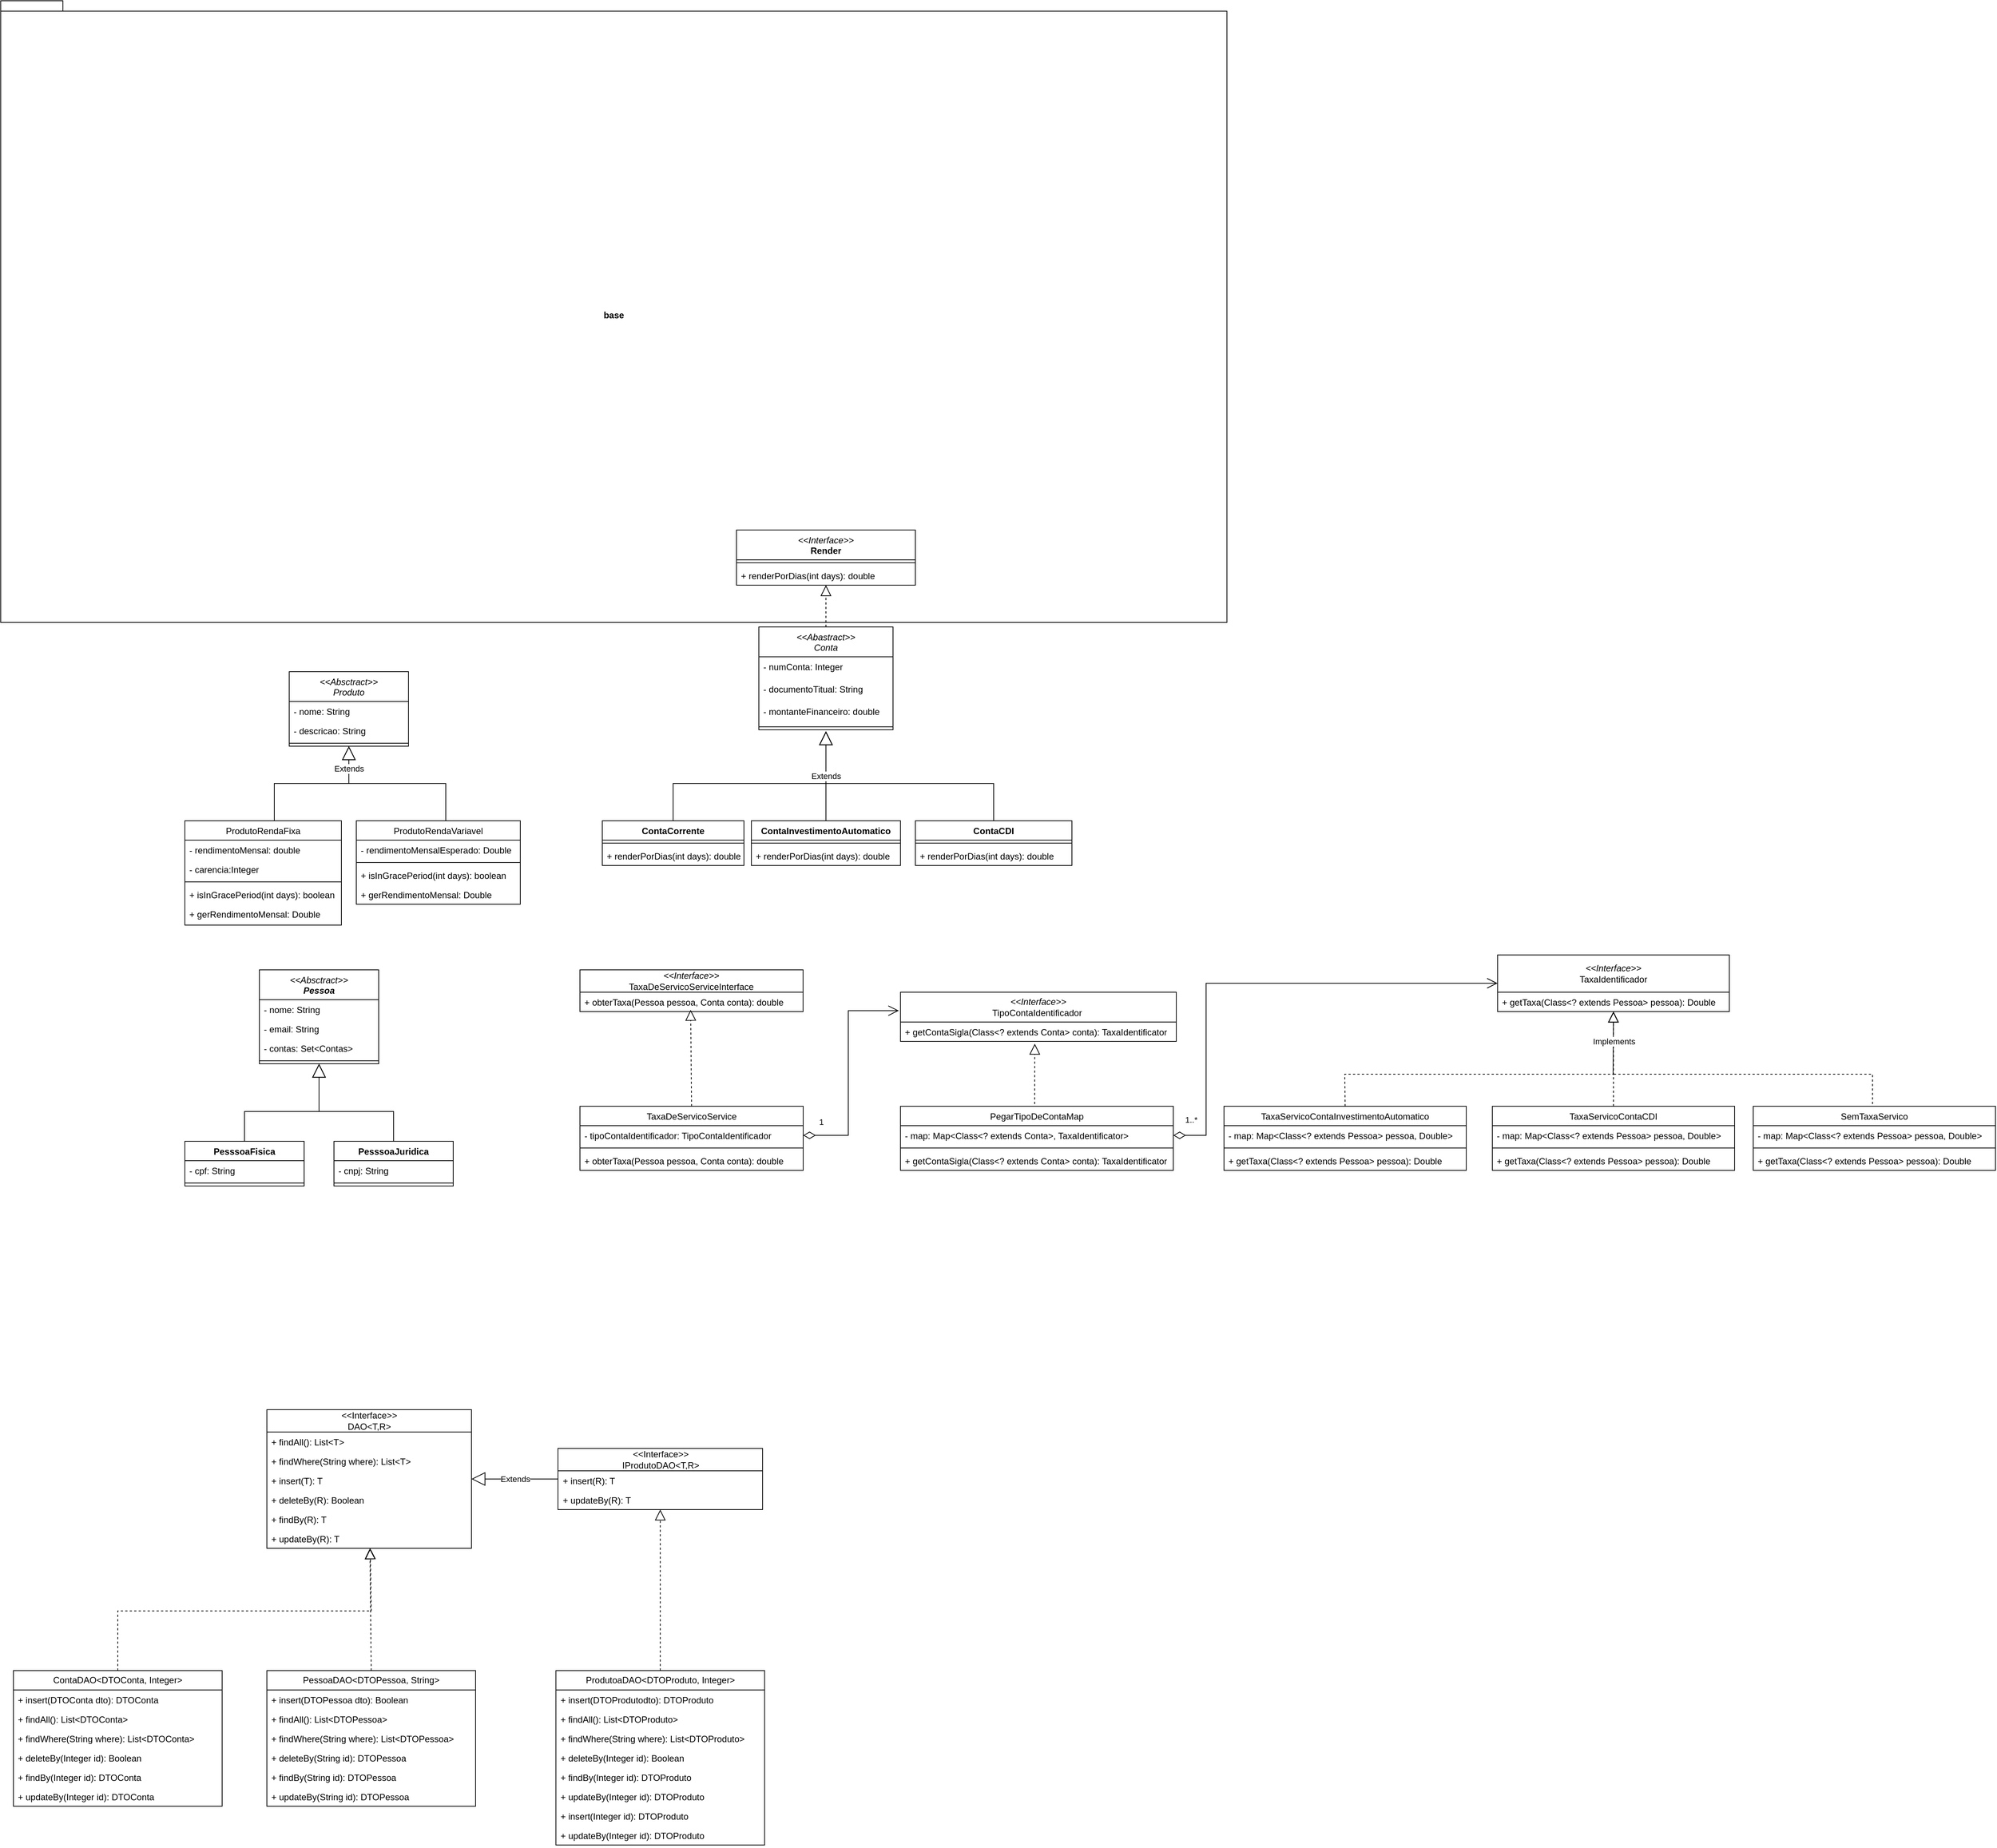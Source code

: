 <mxfile version="24.4.4" type="device">
  <diagram id="C5RBs43oDa-KdzZeNtuy" name="Page-1">
    <mxGraphModel dx="1247" dy="1840" grid="1" gridSize="10" guides="1" tooltips="1" connect="1" arrows="1" fold="1" page="1" pageScale="1" pageWidth="827" pageHeight="1169" math="0" shadow="0">
      <root>
        <mxCell id="WIyWlLk6GJQsqaUBKTNV-0" />
        <mxCell id="WIyWlLk6GJQsqaUBKTNV-1" parent="WIyWlLk6GJQsqaUBKTNV-0" />
        <mxCell id="Ckueu7OfQ4plNjpXgYWF-13" value="base" style="shape=folder;fontStyle=1;spacingTop=10;tabWidth=40;tabHeight=14;tabPosition=left;html=1;whiteSpace=wrap;fillColor=none;" parent="WIyWlLk6GJQsqaUBKTNV-1" vertex="1">
          <mxGeometry x="282.93" y="-340" width="1645" height="834" as="geometry" />
        </mxCell>
        <mxCell id="zkfFHV4jXpPFQw0GAbJ--0" value="&lt;&lt;Absctract&gt;&gt;&#xa;Produto" style="swimlane;fontStyle=2;align=center;verticalAlign=top;childLayout=stackLayout;horizontal=1;startSize=40;horizontalStack=0;resizeParent=1;resizeLast=0;collapsible=1;marginBottom=0;rounded=0;shadow=0;strokeWidth=1;" parent="WIyWlLk6GJQsqaUBKTNV-1" vertex="1">
          <mxGeometry x="670" y="560" width="160" height="100" as="geometry">
            <mxRectangle x="230" y="140" width="160" height="26" as="alternateBounds" />
          </mxGeometry>
        </mxCell>
        <mxCell id="zkfFHV4jXpPFQw0GAbJ--1" value="- nome: String" style="text;align=left;verticalAlign=top;spacingLeft=4;spacingRight=4;overflow=hidden;rotatable=0;points=[[0,0.5],[1,0.5]];portConstraint=eastwest;" parent="zkfFHV4jXpPFQw0GAbJ--0" vertex="1">
          <mxGeometry y="40" width="160" height="26" as="geometry" />
        </mxCell>
        <mxCell id="zkfFHV4jXpPFQw0GAbJ--2" value="- descricao: String" style="text;align=left;verticalAlign=top;spacingLeft=4;spacingRight=4;overflow=hidden;rotatable=0;points=[[0,0.5],[1,0.5]];portConstraint=eastwest;rounded=0;shadow=0;html=0;" parent="zkfFHV4jXpPFQw0GAbJ--0" vertex="1">
          <mxGeometry y="66" width="160" height="26" as="geometry" />
        </mxCell>
        <mxCell id="zkfFHV4jXpPFQw0GAbJ--4" value="" style="line;html=1;strokeWidth=1;align=left;verticalAlign=middle;spacingTop=-1;spacingLeft=3;spacingRight=3;rotatable=0;labelPosition=right;points=[];portConstraint=eastwest;" parent="zkfFHV4jXpPFQw0GAbJ--0" vertex="1">
          <mxGeometry y="92" width="160" height="8" as="geometry" />
        </mxCell>
        <mxCell id="zkfFHV4jXpPFQw0GAbJ--6" value="ProdutoRendaVariavel" style="swimlane;fontStyle=0;align=center;verticalAlign=top;childLayout=stackLayout;horizontal=1;startSize=26;horizontalStack=0;resizeParent=1;resizeLast=0;collapsible=1;marginBottom=0;rounded=0;shadow=0;strokeWidth=1;" parent="WIyWlLk6GJQsqaUBKTNV-1" vertex="1">
          <mxGeometry x="760" y="760" width="220" height="112" as="geometry">
            <mxRectangle x="130" y="380" width="160" height="26" as="alternateBounds" />
          </mxGeometry>
        </mxCell>
        <mxCell id="zkfFHV4jXpPFQw0GAbJ--7" value="- rendimentoMensalEsperado: Double" style="text;align=left;verticalAlign=top;spacingLeft=4;spacingRight=4;overflow=hidden;rotatable=0;points=[[0,0.5],[1,0.5]];portConstraint=eastwest;" parent="zkfFHV4jXpPFQw0GAbJ--6" vertex="1">
          <mxGeometry y="26" width="220" height="26" as="geometry" />
        </mxCell>
        <mxCell id="zkfFHV4jXpPFQw0GAbJ--9" value="" style="line;html=1;strokeWidth=1;align=left;verticalAlign=middle;spacingTop=-1;spacingLeft=3;spacingRight=3;rotatable=0;labelPosition=right;points=[];portConstraint=eastwest;" parent="zkfFHV4jXpPFQw0GAbJ--6" vertex="1">
          <mxGeometry y="52" width="220" height="8" as="geometry" />
        </mxCell>
        <mxCell id="Eu-XdflTP6PNnH-OlmT1-5" value="+ isInGracePeriod(int days): boolean" style="text;strokeColor=none;fillColor=none;align=left;verticalAlign=top;spacingLeft=4;spacingRight=4;overflow=hidden;rotatable=0;points=[[0,0.5],[1,0.5]];portConstraint=eastwest;whiteSpace=wrap;html=1;" parent="zkfFHV4jXpPFQw0GAbJ--6" vertex="1">
          <mxGeometry y="60" width="220" height="26" as="geometry" />
        </mxCell>
        <mxCell id="Eu-XdflTP6PNnH-OlmT1-3" value="+ gerRendimentoMensal: Double" style="text;strokeColor=none;fillColor=none;align=left;verticalAlign=top;spacingLeft=4;spacingRight=4;overflow=hidden;rotatable=0;points=[[0,0.5],[1,0.5]];portConstraint=eastwest;whiteSpace=wrap;html=1;" parent="zkfFHV4jXpPFQw0GAbJ--6" vertex="1">
          <mxGeometry y="86" width="220" height="26" as="geometry" />
        </mxCell>
        <mxCell id="zkfFHV4jXpPFQw0GAbJ--12" value="" style="endArrow=block;endSize=16;endFill=0;shadow=0;strokeWidth=1;rounded=0;curved=0;edgeStyle=elbowEdgeStyle;elbow=vertical;" parent="WIyWlLk6GJQsqaUBKTNV-1" source="zkfFHV4jXpPFQw0GAbJ--6" target="zkfFHV4jXpPFQw0GAbJ--0" edge="1">
          <mxGeometry width="160" relative="1" as="geometry">
            <mxPoint x="640" y="603" as="sourcePoint" />
            <mxPoint x="640" y="603" as="targetPoint" />
            <Array as="points">
              <mxPoint x="880" y="710" />
            </Array>
          </mxGeometry>
        </mxCell>
        <mxCell id="zkfFHV4jXpPFQw0GAbJ--13" value="ProdutoRendaFixa" style="swimlane;fontStyle=0;align=center;verticalAlign=top;childLayout=stackLayout;horizontal=1;startSize=26;horizontalStack=0;resizeParent=1;resizeLast=0;collapsible=1;marginBottom=0;rounded=0;shadow=0;strokeWidth=1;" parent="WIyWlLk6GJQsqaUBKTNV-1" vertex="1">
          <mxGeometry x="530" y="760" width="210" height="140" as="geometry">
            <mxRectangle x="340" y="380" width="170" height="26" as="alternateBounds" />
          </mxGeometry>
        </mxCell>
        <mxCell id="ot_oHZDJsB0jC9_0n1D6-1" value="- rendimentoMensal: double" style="text;align=left;verticalAlign=top;spacingLeft=4;spacingRight=4;overflow=hidden;rotatable=0;points=[[0,0.5],[1,0.5]];portConstraint=eastwest;" parent="zkfFHV4jXpPFQw0GAbJ--13" vertex="1">
          <mxGeometry y="26" width="210" height="26" as="geometry" />
        </mxCell>
        <mxCell id="zkfFHV4jXpPFQw0GAbJ--14" value="- carencia:Integer" style="text;align=left;verticalAlign=top;spacingLeft=4;spacingRight=4;overflow=hidden;rotatable=0;points=[[0,0.5],[1,0.5]];portConstraint=eastwest;" parent="zkfFHV4jXpPFQw0GAbJ--13" vertex="1">
          <mxGeometry y="52" width="210" height="26" as="geometry" />
        </mxCell>
        <mxCell id="zkfFHV4jXpPFQw0GAbJ--15" value="" style="line;html=1;strokeWidth=1;align=left;verticalAlign=middle;spacingTop=-1;spacingLeft=3;spacingRight=3;rotatable=0;labelPosition=right;points=[];portConstraint=eastwest;" parent="zkfFHV4jXpPFQw0GAbJ--13" vertex="1">
          <mxGeometry y="78" width="210" height="8" as="geometry" />
        </mxCell>
        <mxCell id="g9-OsNvU2PvMt_GyAPBT-6" value="+ isInGracePeriod(int days): boolean" style="text;strokeColor=none;fillColor=none;align=left;verticalAlign=top;spacingLeft=4;spacingRight=4;overflow=hidden;rotatable=0;points=[[0,0.5],[1,0.5]];portConstraint=eastwest;whiteSpace=wrap;html=1;" parent="zkfFHV4jXpPFQw0GAbJ--13" vertex="1">
          <mxGeometry y="86" width="210" height="26" as="geometry" />
        </mxCell>
        <mxCell id="Eu-XdflTP6PNnH-OlmT1-4" value="+ gerRendimentoMensal: Double" style="text;strokeColor=none;fillColor=none;align=left;verticalAlign=top;spacingLeft=4;spacingRight=4;overflow=hidden;rotatable=0;points=[[0,0.5],[1,0.5]];portConstraint=eastwest;whiteSpace=wrap;html=1;" parent="zkfFHV4jXpPFQw0GAbJ--13" vertex="1">
          <mxGeometry y="112" width="210" height="26" as="geometry" />
        </mxCell>
        <mxCell id="zkfFHV4jXpPFQw0GAbJ--16" value="" style="endArrow=block;endSize=16;endFill=0;shadow=0;strokeWidth=1;rounded=0;curved=0;edgeStyle=elbowEdgeStyle;elbow=vertical;" parent="WIyWlLk6GJQsqaUBKTNV-1" source="zkfFHV4jXpPFQw0GAbJ--13" target="zkfFHV4jXpPFQw0GAbJ--0" edge="1">
          <mxGeometry width="160" relative="1" as="geometry">
            <mxPoint x="650" y="773" as="sourcePoint" />
            <mxPoint x="750" y="671" as="targetPoint" />
            <Array as="points">
              <mxPoint x="650" y="710" />
            </Array>
          </mxGeometry>
        </mxCell>
        <mxCell id="bBK4llPD-ZdYTFEm8Yef-23" value="Extends" style="edgeLabel;html=1;align=center;verticalAlign=middle;resizable=0;points=[];" parent="zkfFHV4jXpPFQw0GAbJ--16" vertex="1" connectable="0">
          <mxGeometry x="0.616" y="-1" relative="1" as="geometry">
            <mxPoint x="-1" y="-9" as="offset" />
          </mxGeometry>
        </mxCell>
        <mxCell id="bBK4llPD-ZdYTFEm8Yef-1" value="&lt;span style=&quot;font-weight: normal;&quot;&gt;&lt;i&gt;&amp;lt;&amp;lt;Abastract&amp;gt;&amp;gt;&lt;/i&gt;&lt;/span&gt;&lt;div&gt;&lt;span style=&quot;font-weight: normal;&quot;&gt;&lt;i&gt;Conta&lt;/i&gt;&lt;/span&gt;&lt;/div&gt;" style="swimlane;fontStyle=1;align=center;verticalAlign=top;childLayout=stackLayout;horizontal=1;startSize=40;horizontalStack=0;resizeParent=1;resizeParentMax=0;resizeLast=0;collapsible=1;marginBottom=0;whiteSpace=wrap;html=1;" parent="WIyWlLk6GJQsqaUBKTNV-1" vertex="1">
          <mxGeometry x="1300" y="500" width="180" height="138" as="geometry">
            <mxRectangle x="780" y="160" width="120" height="40" as="alternateBounds" />
          </mxGeometry>
        </mxCell>
        <mxCell id="bBK4llPD-ZdYTFEm8Yef-2" value="- numConta: Integer" style="text;strokeColor=none;fillColor=none;align=left;verticalAlign=top;spacingLeft=4;spacingRight=4;overflow=hidden;rotatable=0;points=[[0,0.5],[1,0.5]];portConstraint=eastwest;whiteSpace=wrap;html=1;" parent="bBK4llPD-ZdYTFEm8Yef-1" vertex="1">
          <mxGeometry y="40" width="180" height="30" as="geometry" />
        </mxCell>
        <mxCell id="Eu-XdflTP6PNnH-OlmT1-1" value="- documentoTitual: String" style="text;strokeColor=none;fillColor=none;align=left;verticalAlign=top;spacingLeft=4;spacingRight=4;overflow=hidden;rotatable=0;points=[[0,0.5],[1,0.5]];portConstraint=eastwest;whiteSpace=wrap;html=1;" parent="bBK4llPD-ZdYTFEm8Yef-1" vertex="1">
          <mxGeometry y="70" width="180" height="30" as="geometry" />
        </mxCell>
        <mxCell id="Eu-XdflTP6PNnH-OlmT1-0" value="- montanteFinanceiro: double" style="text;strokeColor=none;fillColor=none;align=left;verticalAlign=top;spacingLeft=4;spacingRight=4;overflow=hidden;rotatable=0;points=[[0,0.5],[1,0.5]];portConstraint=eastwest;whiteSpace=wrap;html=1;" parent="bBK4llPD-ZdYTFEm8Yef-1" vertex="1">
          <mxGeometry y="100" width="180" height="30" as="geometry" />
        </mxCell>
        <mxCell id="bBK4llPD-ZdYTFEm8Yef-3" value="" style="line;strokeWidth=1;fillColor=none;align=left;verticalAlign=middle;spacingTop=-1;spacingLeft=3;spacingRight=3;rotatable=0;labelPosition=right;points=[];portConstraint=eastwest;strokeColor=inherit;" parent="bBK4llPD-ZdYTFEm8Yef-1" vertex="1">
          <mxGeometry y="130" width="180" height="8" as="geometry" />
        </mxCell>
        <mxCell id="bBK4llPD-ZdYTFEm8Yef-5" value="ContaCorrente" style="swimlane;fontStyle=1;align=center;verticalAlign=top;childLayout=stackLayout;horizontal=1;startSize=26;horizontalStack=0;resizeParent=1;resizeParentMax=0;resizeLast=0;collapsible=1;marginBottom=0;whiteSpace=wrap;html=1;" parent="WIyWlLk6GJQsqaUBKTNV-1" vertex="1">
          <mxGeometry x="1090" y="760" width="190" height="60" as="geometry" />
        </mxCell>
        <mxCell id="bBK4llPD-ZdYTFEm8Yef-7" value="" style="line;strokeWidth=1;fillColor=none;align=left;verticalAlign=middle;spacingTop=-1;spacingLeft=3;spacingRight=3;rotatable=0;labelPosition=right;points=[];portConstraint=eastwest;strokeColor=inherit;" parent="bBK4llPD-ZdYTFEm8Yef-5" vertex="1">
          <mxGeometry y="26" width="190" height="8" as="geometry" />
        </mxCell>
        <mxCell id="g9-OsNvU2PvMt_GyAPBT-7" value="+ renderPorDias(int days): double" style="text;strokeColor=none;fillColor=none;align=left;verticalAlign=top;spacingLeft=4;spacingRight=4;overflow=hidden;rotatable=0;points=[[0,0.5],[1,0.5]];portConstraint=eastwest;whiteSpace=wrap;html=1;" parent="bBK4llPD-ZdYTFEm8Yef-5" vertex="1">
          <mxGeometry y="34" width="190" height="26" as="geometry" />
        </mxCell>
        <mxCell id="bBK4llPD-ZdYTFEm8Yef-9" value="ContaCDI" style="swimlane;fontStyle=1;align=center;verticalAlign=top;childLayout=stackLayout;horizontal=1;startSize=26;horizontalStack=0;resizeParent=1;resizeParentMax=0;resizeLast=0;collapsible=1;marginBottom=0;whiteSpace=wrap;html=1;" parent="WIyWlLk6GJQsqaUBKTNV-1" vertex="1">
          <mxGeometry x="1510" y="760" width="210" height="60" as="geometry" />
        </mxCell>
        <mxCell id="bBK4llPD-ZdYTFEm8Yef-11" value="" style="line;strokeWidth=1;fillColor=none;align=left;verticalAlign=middle;spacingTop=-1;spacingLeft=3;spacingRight=3;rotatable=0;labelPosition=right;points=[];portConstraint=eastwest;strokeColor=inherit;" parent="bBK4llPD-ZdYTFEm8Yef-9" vertex="1">
          <mxGeometry y="26" width="210" height="8" as="geometry" />
        </mxCell>
        <mxCell id="g9-OsNvU2PvMt_GyAPBT-9" value="+ renderPorDias(int days): double" style="text;strokeColor=none;fillColor=none;align=left;verticalAlign=top;spacingLeft=4;spacingRight=4;overflow=hidden;rotatable=0;points=[[0,0.5],[1,0.5]];portConstraint=eastwest;whiteSpace=wrap;html=1;" parent="bBK4llPD-ZdYTFEm8Yef-9" vertex="1">
          <mxGeometry y="34" width="210" height="26" as="geometry" />
        </mxCell>
        <mxCell id="bBK4llPD-ZdYTFEm8Yef-13" value="ContaInvestimentoAutomatico" style="swimlane;fontStyle=1;align=center;verticalAlign=top;childLayout=stackLayout;horizontal=1;startSize=26;horizontalStack=0;resizeParent=1;resizeParentMax=0;resizeLast=0;collapsible=1;marginBottom=0;whiteSpace=wrap;html=1;" parent="WIyWlLk6GJQsqaUBKTNV-1" vertex="1">
          <mxGeometry x="1290" y="760" width="200" height="60" as="geometry" />
        </mxCell>
        <mxCell id="bBK4llPD-ZdYTFEm8Yef-15" value="" style="line;strokeWidth=1;fillColor=none;align=left;verticalAlign=middle;spacingTop=-1;spacingLeft=3;spacingRight=3;rotatable=0;labelPosition=right;points=[];portConstraint=eastwest;strokeColor=inherit;" parent="bBK4llPD-ZdYTFEm8Yef-13" vertex="1">
          <mxGeometry y="26" width="200" height="8" as="geometry" />
        </mxCell>
        <mxCell id="g9-OsNvU2PvMt_GyAPBT-8" value="+ renderPorDias(int days): double" style="text;strokeColor=none;fillColor=none;align=left;verticalAlign=top;spacingLeft=4;spacingRight=4;overflow=hidden;rotatable=0;points=[[0,0.5],[1,0.5]];portConstraint=eastwest;whiteSpace=wrap;html=1;" parent="bBK4llPD-ZdYTFEm8Yef-13" vertex="1">
          <mxGeometry y="34" width="200" height="26" as="geometry" />
        </mxCell>
        <mxCell id="bBK4llPD-ZdYTFEm8Yef-22" value="" style="endArrow=block;endSize=16;endFill=0;html=1;rounded=0;exitX=0.5;exitY=0;exitDx=0;exitDy=0;" parent="WIyWlLk6GJQsqaUBKTNV-1" source="bBK4llPD-ZdYTFEm8Yef-9" edge="1">
          <mxGeometry width="160" relative="1" as="geometry">
            <mxPoint x="1050" y="710" as="sourcePoint" />
            <mxPoint x="1390" y="640" as="targetPoint" />
            <Array as="points">
              <mxPoint x="1615" y="710" />
              <mxPoint x="1390" y="710" />
            </Array>
          </mxGeometry>
        </mxCell>
        <mxCell id="bBK4llPD-ZdYTFEm8Yef-24" value="" style="endArrow=block;endSize=16;endFill=0;html=1;rounded=0;exitX=0.5;exitY=0;exitDx=0;exitDy=0;" parent="WIyWlLk6GJQsqaUBKTNV-1" source="bBK4llPD-ZdYTFEm8Yef-5" edge="1">
          <mxGeometry width="160" relative="1" as="geometry">
            <mxPoint x="1030" y="610" as="sourcePoint" />
            <mxPoint x="1390" y="640" as="targetPoint" />
            <Array as="points">
              <mxPoint x="1185" y="710" />
              <mxPoint x="1390" y="710" />
            </Array>
          </mxGeometry>
        </mxCell>
        <mxCell id="bBK4llPD-ZdYTFEm8Yef-25" value="" style="endArrow=block;endSize=16;endFill=0;html=1;rounded=0;exitX=0.5;exitY=0;exitDx=0;exitDy=0;" parent="WIyWlLk6GJQsqaUBKTNV-1" source="bBK4llPD-ZdYTFEm8Yef-13" edge="1">
          <mxGeometry width="160" relative="1" as="geometry">
            <mxPoint x="1030" y="660" as="sourcePoint" />
            <mxPoint x="1390" y="640" as="targetPoint" />
            <Array as="points">
              <mxPoint x="1390" y="710" />
            </Array>
          </mxGeometry>
        </mxCell>
        <mxCell id="bBK4llPD-ZdYTFEm8Yef-26" value="Extends" style="edgeLabel;html=1;align=center;verticalAlign=middle;resizable=0;points=[];" parent="bBK4llPD-ZdYTFEm8Yef-25" vertex="1" connectable="0">
          <mxGeometry x="0.641" y="3" relative="1" as="geometry">
            <mxPoint x="3" y="38" as="offset" />
          </mxGeometry>
        </mxCell>
        <mxCell id="bBK4llPD-ZdYTFEm8Yef-27" value="&lt;span style=&quot;font-weight: normal;&quot;&gt;&lt;i&gt;&amp;lt;&amp;lt;Interface&amp;gt;&amp;gt;&lt;/i&gt;&lt;/span&gt;&lt;div&gt;Render&lt;/div&gt;" style="swimlane;fontStyle=1;align=center;verticalAlign=top;childLayout=stackLayout;horizontal=1;startSize=40;horizontalStack=0;resizeParent=1;resizeParentMax=0;resizeLast=0;collapsible=1;marginBottom=0;whiteSpace=wrap;html=1;" parent="WIyWlLk6GJQsqaUBKTNV-1" vertex="1">
          <mxGeometry x="1270" y="370" width="240" height="74" as="geometry">
            <mxRectangle x="790" y="30" width="120" height="40" as="alternateBounds" />
          </mxGeometry>
        </mxCell>
        <mxCell id="bBK4llPD-ZdYTFEm8Yef-29" value="" style="line;strokeWidth=1;fillColor=none;align=left;verticalAlign=middle;spacingTop=-1;spacingLeft=3;spacingRight=3;rotatable=0;labelPosition=right;points=[];portConstraint=eastwest;strokeColor=inherit;" parent="bBK4llPD-ZdYTFEm8Yef-27" vertex="1">
          <mxGeometry y="40" width="240" height="8" as="geometry" />
        </mxCell>
        <mxCell id="bBK4llPD-ZdYTFEm8Yef-30" value="+ renderPorDias(int days): double" style="text;strokeColor=none;fillColor=none;align=left;verticalAlign=top;spacingLeft=4;spacingRight=4;overflow=hidden;rotatable=0;points=[[0,0.5],[1,0.5]];portConstraint=eastwest;whiteSpace=wrap;html=1;" parent="bBK4llPD-ZdYTFEm8Yef-27" vertex="1">
          <mxGeometry y="48" width="240" height="26" as="geometry" />
        </mxCell>
        <mxCell id="bBK4llPD-ZdYTFEm8Yef-33" value="" style="endArrow=block;dashed=1;endFill=0;endSize=12;html=1;rounded=0;exitX=0.5;exitY=0;exitDx=0;exitDy=0;" parent="WIyWlLk6GJQsqaUBKTNV-1" source="bBK4llPD-ZdYTFEm8Yef-1" target="bBK4llPD-ZdYTFEm8Yef-30" edge="1">
          <mxGeometry width="160" relative="1" as="geometry">
            <mxPoint x="1030" y="610" as="sourcePoint" />
            <mxPoint x="1190" y="610" as="targetPoint" />
            <Array as="points" />
          </mxGeometry>
        </mxCell>
        <mxCell id="bBK4llPD-ZdYTFEm8Yef-36" value="&lt;div&gt;&lt;span style=&quot;font-weight: normal;&quot;&gt;&lt;i&gt;&amp;lt;&amp;lt;Absctract&amp;gt;&amp;gt;&lt;/i&gt;&lt;/span&gt;&lt;/div&gt;&lt;i style=&quot;&quot;&gt;Pessoa&lt;/i&gt;" style="swimlane;fontStyle=1;align=center;verticalAlign=top;childLayout=stackLayout;horizontal=1;startSize=40;horizontalStack=0;resizeParent=1;resizeParentMax=0;resizeLast=0;collapsible=1;marginBottom=0;whiteSpace=wrap;html=1;" parent="WIyWlLk6GJQsqaUBKTNV-1" vertex="1">
          <mxGeometry x="630" y="960" width="160" height="126" as="geometry" />
        </mxCell>
        <mxCell id="bBK4llPD-ZdYTFEm8Yef-37" value="- nome: String" style="text;strokeColor=none;fillColor=none;align=left;verticalAlign=top;spacingLeft=4;spacingRight=4;overflow=hidden;rotatable=0;points=[[0,0.5],[1,0.5]];portConstraint=eastwest;whiteSpace=wrap;html=1;" parent="bBK4llPD-ZdYTFEm8Yef-36" vertex="1">
          <mxGeometry y="40" width="160" height="26" as="geometry" />
        </mxCell>
        <mxCell id="bBK4llPD-ZdYTFEm8Yef-48" value="- email: String" style="text;strokeColor=none;fillColor=none;align=left;verticalAlign=top;spacingLeft=4;spacingRight=4;overflow=hidden;rotatable=0;points=[[0,0.5],[1,0.5]];portConstraint=eastwest;whiteSpace=wrap;html=1;" parent="bBK4llPD-ZdYTFEm8Yef-36" vertex="1">
          <mxGeometry y="66" width="160" height="26" as="geometry" />
        </mxCell>
        <mxCell id="bBK4llPD-ZdYTFEm8Yef-49" value="- contas: Set&amp;lt;Contas&amp;gt;" style="text;strokeColor=none;fillColor=none;align=left;verticalAlign=top;spacingLeft=4;spacingRight=4;overflow=hidden;rotatable=0;points=[[0,0.5],[1,0.5]];portConstraint=eastwest;whiteSpace=wrap;html=1;" parent="bBK4llPD-ZdYTFEm8Yef-36" vertex="1">
          <mxGeometry y="92" width="160" height="26" as="geometry" />
        </mxCell>
        <mxCell id="bBK4llPD-ZdYTFEm8Yef-38" value="" style="line;strokeWidth=1;fillColor=none;align=left;verticalAlign=middle;spacingTop=-1;spacingLeft=3;spacingRight=3;rotatable=0;labelPosition=right;points=[];portConstraint=eastwest;strokeColor=inherit;" parent="bBK4llPD-ZdYTFEm8Yef-36" vertex="1">
          <mxGeometry y="118" width="160" height="8" as="geometry" />
        </mxCell>
        <mxCell id="bBK4llPD-ZdYTFEm8Yef-40" value="PesssoaJuridica" style="swimlane;fontStyle=1;align=center;verticalAlign=top;childLayout=stackLayout;horizontal=1;startSize=26;horizontalStack=0;resizeParent=1;resizeParentMax=0;resizeLast=0;collapsible=1;marginBottom=0;whiteSpace=wrap;html=1;" parent="WIyWlLk6GJQsqaUBKTNV-1" vertex="1">
          <mxGeometry x="730" y="1190" width="160" height="60" as="geometry" />
        </mxCell>
        <mxCell id="bBK4llPD-ZdYTFEm8Yef-41" value="- cnpj: String" style="text;strokeColor=none;fillColor=none;align=left;verticalAlign=top;spacingLeft=4;spacingRight=4;overflow=hidden;rotatable=0;points=[[0,0.5],[1,0.5]];portConstraint=eastwest;whiteSpace=wrap;html=1;" parent="bBK4llPD-ZdYTFEm8Yef-40" vertex="1">
          <mxGeometry y="26" width="160" height="26" as="geometry" />
        </mxCell>
        <mxCell id="bBK4llPD-ZdYTFEm8Yef-42" value="" style="line;strokeWidth=1;fillColor=none;align=left;verticalAlign=middle;spacingTop=-1;spacingLeft=3;spacingRight=3;rotatable=0;labelPosition=right;points=[];portConstraint=eastwest;strokeColor=inherit;" parent="bBK4llPD-ZdYTFEm8Yef-40" vertex="1">
          <mxGeometry y="52" width="160" height="8" as="geometry" />
        </mxCell>
        <mxCell id="bBK4llPD-ZdYTFEm8Yef-44" value="PesssoaFisica" style="swimlane;fontStyle=1;align=center;verticalAlign=top;childLayout=stackLayout;horizontal=1;startSize=26;horizontalStack=0;resizeParent=1;resizeParentMax=0;resizeLast=0;collapsible=1;marginBottom=0;whiteSpace=wrap;html=1;" parent="WIyWlLk6GJQsqaUBKTNV-1" vertex="1">
          <mxGeometry x="530" y="1190" width="160" height="60" as="geometry" />
        </mxCell>
        <mxCell id="bBK4llPD-ZdYTFEm8Yef-45" value="- cpf: String" style="text;strokeColor=none;fillColor=none;align=left;verticalAlign=top;spacingLeft=4;spacingRight=4;overflow=hidden;rotatable=0;points=[[0,0.5],[1,0.5]];portConstraint=eastwest;whiteSpace=wrap;html=1;" parent="bBK4llPD-ZdYTFEm8Yef-44" vertex="1">
          <mxGeometry y="26" width="160" height="26" as="geometry" />
        </mxCell>
        <mxCell id="bBK4llPD-ZdYTFEm8Yef-46" value="" style="line;strokeWidth=1;fillColor=none;align=left;verticalAlign=middle;spacingTop=-1;spacingLeft=3;spacingRight=3;rotatable=0;labelPosition=right;points=[];portConstraint=eastwest;strokeColor=inherit;" parent="bBK4llPD-ZdYTFEm8Yef-44" vertex="1">
          <mxGeometry y="52" width="160" height="8" as="geometry" />
        </mxCell>
        <mxCell id="bBK4llPD-ZdYTFEm8Yef-50" value="" style="endArrow=block;endSize=16;endFill=0;html=1;rounded=0;exitX=0.5;exitY=0;exitDx=0;exitDy=0;entryX=0.5;entryY=1;entryDx=0;entryDy=0;" parent="WIyWlLk6GJQsqaUBKTNV-1" source="bBK4llPD-ZdYTFEm8Yef-44" target="bBK4llPD-ZdYTFEm8Yef-36" edge="1">
          <mxGeometry width="160" relative="1" as="geometry">
            <mxPoint x="650" y="1410" as="sourcePoint" />
            <mxPoint x="710" y="1110" as="targetPoint" />
            <Array as="points">
              <mxPoint x="610" y="1150" />
              <mxPoint x="710" y="1150" />
            </Array>
          </mxGeometry>
        </mxCell>
        <mxCell id="bBK4llPD-ZdYTFEm8Yef-51" value="" style="endArrow=block;endSize=16;endFill=0;html=1;rounded=0;exitX=0.5;exitY=0;exitDx=0;exitDy=0;entryX=0.5;entryY=1;entryDx=0;entryDy=0;" parent="WIyWlLk6GJQsqaUBKTNV-1" source="bBK4llPD-ZdYTFEm8Yef-40" target="bBK4llPD-ZdYTFEm8Yef-36" edge="1">
          <mxGeometry width="160" relative="1" as="geometry">
            <mxPoint x="950" y="1190" as="sourcePoint" />
            <mxPoint x="710" y="1090" as="targetPoint" />
            <Array as="points">
              <mxPoint x="810" y="1150" />
              <mxPoint x="710" y="1150" />
            </Array>
          </mxGeometry>
        </mxCell>
        <mxCell id="bBK4llPD-ZdYTFEm8Yef-55" value="&lt;div&gt;&lt;i&gt;&amp;lt;&amp;lt;Interface&amp;gt;&amp;gt;&lt;/i&gt;&lt;/div&gt;TaxaIdentificador" style="swimlane;fontStyle=0;childLayout=stackLayout;horizontal=1;startSize=50;fillColor=none;horizontalStack=0;resizeParent=1;resizeParentMax=0;resizeLast=0;collapsible=1;marginBottom=0;whiteSpace=wrap;html=1;" parent="WIyWlLk6GJQsqaUBKTNV-1" vertex="1">
          <mxGeometry x="2291.06" y="940" width="310.87" height="76" as="geometry" />
        </mxCell>
        <mxCell id="Ckueu7OfQ4plNjpXgYWF-3" value="+ getTaxa(Class&amp;lt;? extends Pessoa&amp;gt; pessoa): Double" style="text;strokeColor=none;fillColor=none;align=left;verticalAlign=top;spacingLeft=4;spacingRight=4;overflow=hidden;rotatable=0;points=[[0,0.5],[1,0.5]];portConstraint=eastwest;whiteSpace=wrap;html=1;" parent="bBK4llPD-ZdYTFEm8Yef-55" vertex="1">
          <mxGeometry y="50" width="310.87" height="26" as="geometry" />
        </mxCell>
        <mxCell id="bBK4llPD-ZdYTFEm8Yef-64" value="" style="endArrow=block;dashed=1;endFill=0;endSize=12;html=1;rounded=0;exitX=0.5;exitY=0;exitDx=0;exitDy=0;" parent="WIyWlLk6GJQsqaUBKTNV-1" source="bBK4llPD-ZdYTFEm8Yef-66" target="Ckueu7OfQ4plNjpXgYWF-3" edge="1">
          <mxGeometry width="160" relative="1" as="geometry">
            <mxPoint x="2204" y="1114" as="sourcePoint" />
            <mxPoint x="2209.82" y="1091.524" as="targetPoint" />
            <Array as="points">
              <mxPoint x="2086" y="1100" />
              <mxPoint x="2446" y="1100" />
            </Array>
          </mxGeometry>
        </mxCell>
        <mxCell id="bBK4llPD-ZdYTFEm8Yef-66" value="&lt;span style=&quot;font-weight: 400;&quot;&gt;TaxaServicoContaInvestimentoAutomatico&lt;/span&gt;" style="swimlane;fontStyle=1;align=center;verticalAlign=top;childLayout=stackLayout;horizontal=1;startSize=26;horizontalStack=0;resizeParent=1;resizeParentMax=0;resizeLast=0;collapsible=1;marginBottom=0;whiteSpace=wrap;html=1;" parent="WIyWlLk6GJQsqaUBKTNV-1" vertex="1">
          <mxGeometry x="1924" y="1143" width="324.99" height="86" as="geometry" />
        </mxCell>
        <mxCell id="bBK4llPD-ZdYTFEm8Yef-74" value="- map: Map&amp;lt;Class&amp;lt;? extends Pessoa&amp;gt; pessoa, Double&amp;gt;" style="text;strokeColor=none;fillColor=none;align=left;verticalAlign=top;spacingLeft=4;spacingRight=4;overflow=hidden;rotatable=0;points=[[0,0.5],[1,0.5]];portConstraint=eastwest;whiteSpace=wrap;html=1;" parent="bBK4llPD-ZdYTFEm8Yef-66" vertex="1">
          <mxGeometry y="26" width="324.99" height="26" as="geometry" />
        </mxCell>
        <mxCell id="bBK4llPD-ZdYTFEm8Yef-68" value="" style="line;strokeWidth=1;fillColor=none;align=left;verticalAlign=middle;spacingTop=-1;spacingLeft=3;spacingRight=3;rotatable=0;labelPosition=right;points=[];portConstraint=eastwest;strokeColor=inherit;" parent="bBK4llPD-ZdYTFEm8Yef-66" vertex="1">
          <mxGeometry y="52" width="324.99" height="8" as="geometry" />
        </mxCell>
        <mxCell id="Ckueu7OfQ4plNjpXgYWF-2" value="+ getTaxa(Class&amp;lt;? extends Pessoa&amp;gt; pessoa): Double" style="text;strokeColor=none;fillColor=none;align=left;verticalAlign=top;spacingLeft=4;spacingRight=4;overflow=hidden;rotatable=0;points=[[0,0.5],[1,0.5]];portConstraint=eastwest;whiteSpace=wrap;html=1;" parent="bBK4llPD-ZdYTFEm8Yef-66" vertex="1">
          <mxGeometry y="60" width="324.99" height="26" as="geometry" />
        </mxCell>
        <mxCell id="bBK4llPD-ZdYTFEm8Yef-77" value="&lt;div&gt;&lt;span style=&quot;background-color: initial;&quot;&gt;&lt;i&gt;&amp;lt;&amp;lt;Interface&amp;gt;&amp;gt;&lt;/i&gt;&lt;/span&gt;&lt;/div&gt;&lt;div&gt;&lt;span style=&quot;background-color: initial;&quot;&gt;TaxaDeServicoServiceInterface&lt;/span&gt;&lt;br&gt;&lt;/div&gt;" style="swimlane;fontStyle=0;childLayout=stackLayout;horizontal=1;startSize=30;fillColor=none;horizontalStack=0;resizeParent=1;resizeParentMax=0;resizeLast=0;collapsible=1;marginBottom=0;whiteSpace=wrap;html=1;" parent="WIyWlLk6GJQsqaUBKTNV-1" vertex="1">
          <mxGeometry x="1060" y="960" width="299.37" height="56" as="geometry" />
        </mxCell>
        <mxCell id="bBK4llPD-ZdYTFEm8Yef-84" value="+ obterTaxa(Pessoa pessoa, Conta conta): double" style="text;strokeColor=none;fillColor=none;align=left;verticalAlign=top;spacingLeft=4;spacingRight=4;overflow=hidden;rotatable=0;points=[[0,0.5],[1,0.5]];portConstraint=eastwest;whiteSpace=wrap;html=1;" parent="bBK4llPD-ZdYTFEm8Yef-77" vertex="1">
          <mxGeometry y="30" width="299.37" height="26" as="geometry" />
        </mxCell>
        <mxCell id="bBK4llPD-ZdYTFEm8Yef-79" value="" style="endArrow=block;dashed=1;endFill=0;endSize=12;html=1;rounded=0;exitX=0.5;exitY=0;exitDx=0;exitDy=0;entryX=0.496;entryY=0.909;entryDx=0;entryDy=0;entryPerimeter=0;" parent="WIyWlLk6GJQsqaUBKTNV-1" source="bBK4llPD-ZdYTFEm8Yef-80" target="bBK4llPD-ZdYTFEm8Yef-84" edge="1">
          <mxGeometry width="160" relative="1" as="geometry">
            <mxPoint x="792" y="1083" as="sourcePoint" />
            <mxPoint x="835.553" y="1034.524" as="targetPoint" />
          </mxGeometry>
        </mxCell>
        <mxCell id="bBK4llPD-ZdYTFEm8Yef-80" value="&lt;span style=&quot;font-weight: 400;&quot;&gt;TaxaDeServicoService&lt;/span&gt;" style="swimlane;fontStyle=1;align=center;verticalAlign=top;childLayout=stackLayout;horizontal=1;startSize=26;horizontalStack=0;resizeParent=1;resizeParentMax=0;resizeLast=0;collapsible=1;marginBottom=0;whiteSpace=wrap;html=1;" parent="WIyWlLk6GJQsqaUBKTNV-1" vertex="1">
          <mxGeometry x="1060" y="1143" width="299.5" height="86" as="geometry" />
        </mxCell>
        <mxCell id="bBK4llPD-ZdYTFEm8Yef-81" value="- tipoContaIdentificador: TipoContaIdentificador&amp;nbsp;" style="text;strokeColor=none;fillColor=none;align=left;verticalAlign=top;spacingLeft=4;spacingRight=4;overflow=hidden;rotatable=0;points=[[0,0.5],[1,0.5]];portConstraint=eastwest;whiteSpace=wrap;html=1;" parent="bBK4llPD-ZdYTFEm8Yef-80" vertex="1">
          <mxGeometry y="26" width="299.5" height="26" as="geometry" />
        </mxCell>
        <mxCell id="bBK4llPD-ZdYTFEm8Yef-82" value="" style="line;strokeWidth=1;fillColor=none;align=left;verticalAlign=middle;spacingTop=-1;spacingLeft=3;spacingRight=3;rotatable=0;labelPosition=right;points=[];portConstraint=eastwest;strokeColor=inherit;" parent="bBK4llPD-ZdYTFEm8Yef-80" vertex="1">
          <mxGeometry y="52" width="299.5" height="8" as="geometry" />
        </mxCell>
        <mxCell id="Ckueu7OfQ4plNjpXgYWF-4" value="+ obterTaxa(Pessoa pessoa, Conta conta): double" style="text;strokeColor=none;fillColor=none;align=left;verticalAlign=top;spacingLeft=4;spacingRight=4;overflow=hidden;rotatable=0;points=[[0,0.5],[1,0.5]];portConstraint=eastwest;whiteSpace=wrap;html=1;" parent="bBK4llPD-ZdYTFEm8Yef-80" vertex="1">
          <mxGeometry y="60" width="299.5" height="26" as="geometry" />
        </mxCell>
        <mxCell id="bBK4llPD-ZdYTFEm8Yef-85" value="&lt;div&gt;&lt;span style=&quot;text-align: left;&quot;&gt;&lt;i&gt;&amp;lt;&amp;lt;Interface&amp;gt;&amp;gt;&lt;/i&gt;&lt;/span&gt;&lt;/div&gt;&lt;span style=&quot;text-align: left;&quot;&gt;TipoContaIdentificador&amp;nbsp;&lt;/span&gt;" style="swimlane;fontStyle=0;childLayout=stackLayout;horizontal=1;startSize=40;fillColor=none;horizontalStack=0;resizeParent=1;resizeParentMax=0;resizeLast=0;collapsible=1;marginBottom=0;whiteSpace=wrap;html=1;" parent="WIyWlLk6GJQsqaUBKTNV-1" vertex="1">
          <mxGeometry x="1490" y="990" width="370" height="66" as="geometry" />
        </mxCell>
        <mxCell id="bBK4llPD-ZdYTFEm8Yef-90" value="+ getContaSigla(Class&amp;lt;? extends Conta&amp;gt; conta): TaxaIdentificator" style="text;strokeColor=none;fillColor=none;align=left;verticalAlign=top;spacingLeft=4;spacingRight=4;overflow=hidden;rotatable=0;points=[[0,0.5],[1,0.5]];portConstraint=eastwest;whiteSpace=wrap;html=1;" parent="bBK4llPD-ZdYTFEm8Yef-85" vertex="1">
          <mxGeometry y="40" width="370" height="26" as="geometry" />
        </mxCell>
        <mxCell id="bBK4llPD-ZdYTFEm8Yef-91" value="" style="endArrow=block;dashed=1;endFill=0;endSize=12;html=1;rounded=0;entryX=0.487;entryY=1.12;entryDx=0;entryDy=0;entryPerimeter=0;" parent="WIyWlLk6GJQsqaUBKTNV-1" target="bBK4llPD-ZdYTFEm8Yef-90" edge="1">
          <mxGeometry width="160" relative="1" as="geometry">
            <mxPoint x="1670" y="1140" as="sourcePoint" />
            <mxPoint x="1770" y="860" as="targetPoint" />
          </mxGeometry>
        </mxCell>
        <mxCell id="bBK4llPD-ZdYTFEm8Yef-92" value="&lt;span style=&quot;font-weight: 400;&quot;&gt;PegarTipoDeContaMap&lt;/span&gt;" style="swimlane;fontStyle=1;align=center;verticalAlign=top;childLayout=stackLayout;horizontal=1;startSize=26;horizontalStack=0;resizeParent=1;resizeParentMax=0;resizeLast=0;collapsible=1;marginBottom=0;whiteSpace=wrap;html=1;" parent="WIyWlLk6GJQsqaUBKTNV-1" vertex="1">
          <mxGeometry x="1490" y="1143" width="366" height="86" as="geometry" />
        </mxCell>
        <mxCell id="bBK4llPD-ZdYTFEm8Yef-93" value="- map: Map&amp;lt;Class&amp;lt;? extends Conta&amp;gt;, TaxaIdentificator&amp;gt;" style="text;strokeColor=none;fillColor=none;align=left;verticalAlign=top;spacingLeft=4;spacingRight=4;overflow=hidden;rotatable=0;points=[[0,0.5],[1,0.5]];portConstraint=eastwest;whiteSpace=wrap;html=1;" parent="bBK4llPD-ZdYTFEm8Yef-92" vertex="1">
          <mxGeometry y="26" width="366" height="26" as="geometry" />
        </mxCell>
        <mxCell id="bBK4llPD-ZdYTFEm8Yef-94" value="" style="line;strokeWidth=1;fillColor=none;align=left;verticalAlign=middle;spacingTop=-1;spacingLeft=3;spacingRight=3;rotatable=0;labelPosition=right;points=[];portConstraint=eastwest;strokeColor=inherit;" parent="bBK4llPD-ZdYTFEm8Yef-92" vertex="1">
          <mxGeometry y="52" width="366" height="8" as="geometry" />
        </mxCell>
        <mxCell id="Ckueu7OfQ4plNjpXgYWF-1" value="+ getContaSigla(Class&amp;lt;? extends Conta&amp;gt; conta): TaxaIdentificator" style="text;strokeColor=none;fillColor=none;align=left;verticalAlign=top;spacingLeft=4;spacingRight=4;overflow=hidden;rotatable=0;points=[[0,0.5],[1,0.5]];portConstraint=eastwest;whiteSpace=wrap;html=1;" parent="bBK4llPD-ZdYTFEm8Yef-92" vertex="1">
          <mxGeometry y="60" width="366" height="26" as="geometry" />
        </mxCell>
        <mxCell id="Ckueu7OfQ4plNjpXgYWF-15" value="&lt;span style=&quot;font-weight: 400;&quot;&gt;TaxaServicoContaCDI&lt;/span&gt;&lt;div&gt;&lt;span style=&quot;font-weight: 400;&quot;&gt;&lt;br&gt;&lt;/span&gt;&lt;/div&gt;" style="swimlane;fontStyle=1;align=center;verticalAlign=top;childLayout=stackLayout;horizontal=1;startSize=26;horizontalStack=0;resizeParent=1;resizeParentMax=0;resizeLast=0;collapsible=1;marginBottom=0;whiteSpace=wrap;html=1;" parent="WIyWlLk6GJQsqaUBKTNV-1" vertex="1">
          <mxGeometry x="2284" y="1143" width="324.99" height="86" as="geometry" />
        </mxCell>
        <mxCell id="Ckueu7OfQ4plNjpXgYWF-16" value="- map: Map&amp;lt;Class&amp;lt;? extends Pessoa&amp;gt; pessoa, Double&amp;gt;" style="text;strokeColor=none;fillColor=none;align=left;verticalAlign=top;spacingLeft=4;spacingRight=4;overflow=hidden;rotatable=0;points=[[0,0.5],[1,0.5]];portConstraint=eastwest;whiteSpace=wrap;html=1;" parent="Ckueu7OfQ4plNjpXgYWF-15" vertex="1">
          <mxGeometry y="26" width="324.99" height="26" as="geometry" />
        </mxCell>
        <mxCell id="Ckueu7OfQ4plNjpXgYWF-17" value="" style="line;strokeWidth=1;fillColor=none;align=left;verticalAlign=middle;spacingTop=-1;spacingLeft=3;spacingRight=3;rotatable=0;labelPosition=right;points=[];portConstraint=eastwest;strokeColor=inherit;" parent="Ckueu7OfQ4plNjpXgYWF-15" vertex="1">
          <mxGeometry y="52" width="324.99" height="8" as="geometry" />
        </mxCell>
        <mxCell id="Ckueu7OfQ4plNjpXgYWF-18" value="+ getTaxa(Class&amp;lt;? extends Pessoa&amp;gt; pessoa): Double" style="text;strokeColor=none;fillColor=none;align=left;verticalAlign=top;spacingLeft=4;spacingRight=4;overflow=hidden;rotatable=0;points=[[0,0.5],[1,0.5]];portConstraint=eastwest;whiteSpace=wrap;html=1;" parent="Ckueu7OfQ4plNjpXgYWF-15" vertex="1">
          <mxGeometry y="60" width="324.99" height="26" as="geometry" />
        </mxCell>
        <mxCell id="Ckueu7OfQ4plNjpXgYWF-19" value="&lt;div&gt;&lt;span style=&quot;font-weight: 400;&quot;&gt;SemTaxaServico&lt;/span&gt;&lt;/div&gt;" style="swimlane;fontStyle=1;align=center;verticalAlign=top;childLayout=stackLayout;horizontal=1;startSize=26;horizontalStack=0;resizeParent=1;resizeParentMax=0;resizeLast=0;collapsible=1;marginBottom=0;whiteSpace=wrap;html=1;" parent="WIyWlLk6GJQsqaUBKTNV-1" vertex="1">
          <mxGeometry x="2634" y="1143" width="324.99" height="86" as="geometry" />
        </mxCell>
        <mxCell id="Ckueu7OfQ4plNjpXgYWF-20" value="- map: Map&amp;lt;Class&amp;lt;? extends Pessoa&amp;gt; pessoa, Double&amp;gt;" style="text;strokeColor=none;fillColor=none;align=left;verticalAlign=top;spacingLeft=4;spacingRight=4;overflow=hidden;rotatable=0;points=[[0,0.5],[1,0.5]];portConstraint=eastwest;whiteSpace=wrap;html=1;" parent="Ckueu7OfQ4plNjpXgYWF-19" vertex="1">
          <mxGeometry y="26" width="324.99" height="26" as="geometry" />
        </mxCell>
        <mxCell id="Ckueu7OfQ4plNjpXgYWF-21" value="" style="line;strokeWidth=1;fillColor=none;align=left;verticalAlign=middle;spacingTop=-1;spacingLeft=3;spacingRight=3;rotatable=0;labelPosition=right;points=[];portConstraint=eastwest;strokeColor=inherit;" parent="Ckueu7OfQ4plNjpXgYWF-19" vertex="1">
          <mxGeometry y="52" width="324.99" height="8" as="geometry" />
        </mxCell>
        <mxCell id="Ckueu7OfQ4plNjpXgYWF-22" value="+ getTaxa(Class&amp;lt;? extends Pessoa&amp;gt; pessoa): Double" style="text;strokeColor=none;fillColor=none;align=left;verticalAlign=top;spacingLeft=4;spacingRight=4;overflow=hidden;rotatable=0;points=[[0,0.5],[1,0.5]];portConstraint=eastwest;whiteSpace=wrap;html=1;" parent="Ckueu7OfQ4plNjpXgYWF-19" vertex="1">
          <mxGeometry y="60" width="324.99" height="26" as="geometry" />
        </mxCell>
        <mxCell id="Ckueu7OfQ4plNjpXgYWF-23" value="" style="endArrow=block;dashed=1;endFill=0;endSize=12;html=1;rounded=0;entryX=0.5;entryY=1;entryDx=0;entryDy=0;" parent="WIyWlLk6GJQsqaUBKTNV-1" target="bBK4llPD-ZdYTFEm8Yef-55" edge="1">
          <mxGeometry width="160" relative="1" as="geometry">
            <mxPoint x="2794" y="1140" as="sourcePoint" />
            <mxPoint x="2844" y="980" as="targetPoint" />
            <Array as="points">
              <mxPoint x="2794" y="1100" />
              <mxPoint x="2446" y="1100" />
            </Array>
          </mxGeometry>
        </mxCell>
        <mxCell id="Ckueu7OfQ4plNjpXgYWF-24" value="" style="endArrow=block;dashed=1;endFill=0;endSize=12;html=1;rounded=0;entryX=0.5;entryY=1;entryDx=0;entryDy=0;exitX=0.5;exitY=0;exitDx=0;exitDy=0;" parent="WIyWlLk6GJQsqaUBKTNV-1" source="Ckueu7OfQ4plNjpXgYWF-15" target="bBK4llPD-ZdYTFEm8Yef-55" edge="1">
          <mxGeometry width="160" relative="1" as="geometry">
            <mxPoint x="2894" y="917" as="sourcePoint" />
            <mxPoint x="2544" y="790" as="targetPoint" />
            <Array as="points" />
          </mxGeometry>
        </mxCell>
        <mxCell id="Ckueu7OfQ4plNjpXgYWF-25" value="Implements" style="edgeLabel;html=1;align=center;verticalAlign=middle;resizable=0;points=[];" parent="Ckueu7OfQ4plNjpXgYWF-24" vertex="1" connectable="0">
          <mxGeometry x="-0.293" y="3" relative="1" as="geometry">
            <mxPoint x="3" y="-42" as="offset" />
          </mxGeometry>
        </mxCell>
        <mxCell id="Ckueu7OfQ4plNjpXgYWF-27" value="1" style="endArrow=open;html=1;endSize=12;startArrow=diamondThin;startSize=14;startFill=0;edgeStyle=orthogonalEdgeStyle;align=left;verticalAlign=bottom;rounded=0;entryX=-0.006;entryY=0.375;entryDx=0;entryDy=0;exitX=1;exitY=0.5;exitDx=0;exitDy=0;entryPerimeter=0;" parent="WIyWlLk6GJQsqaUBKTNV-1" source="bBK4llPD-ZdYTFEm8Yef-81" target="bBK4llPD-ZdYTFEm8Yef-85" edge="1">
          <mxGeometry x="-0.871" y="9" relative="1" as="geometry">
            <mxPoint x="1370.003" y="1208.936" as="sourcePoint" />
            <mxPoint x="1496.31" y="1056" as="targetPoint" />
            <Array as="points">
              <mxPoint x="1420" y="1182" />
              <mxPoint x="1420" y="1015" />
            </Array>
            <mxPoint as="offset" />
          </mxGeometry>
        </mxCell>
        <mxCell id="Ckueu7OfQ4plNjpXgYWF-31" value="1..*" style="endArrow=open;html=1;endSize=12;startArrow=diamondThin;startSize=14;startFill=0;edgeStyle=orthogonalEdgeStyle;align=left;verticalAlign=bottom;rounded=0;entryX=0;entryY=0.5;entryDx=0;entryDy=0;exitX=1;exitY=0.5;exitDx=0;exitDy=0;" parent="WIyWlLk6GJQsqaUBKTNV-1" source="bBK4llPD-ZdYTFEm8Yef-93" target="bBK4llPD-ZdYTFEm8Yef-55" edge="1">
          <mxGeometry x="-0.956" y="12" relative="1" as="geometry">
            <mxPoint x="1800" y="1130" as="sourcePoint" />
            <mxPoint x="1960" y="1130" as="targetPoint" />
            <Array as="points">
              <mxPoint x="1900" y="1182" />
              <mxPoint x="1900" y="978" />
            </Array>
            <mxPoint as="offset" />
          </mxGeometry>
        </mxCell>
        <mxCell id="D7-8mtrMdIW-CkA4gqvb-0" value="&amp;lt;&amp;lt;Interface&amp;gt;&amp;gt;&lt;div&gt;DAO&amp;lt;T,R&amp;gt;&lt;/div&gt;" style="swimlane;fontStyle=0;childLayout=stackLayout;horizontal=1;startSize=30;fillColor=none;horizontalStack=0;resizeParent=1;resizeParentMax=0;resizeLast=0;collapsible=1;marginBottom=0;whiteSpace=wrap;html=1;" parent="WIyWlLk6GJQsqaUBKTNV-1" vertex="1">
          <mxGeometry x="640" y="1550" width="274.5" height="186" as="geometry" />
        </mxCell>
        <mxCell id="D7-8mtrMdIW-CkA4gqvb-2" value="+ findAll(): List&amp;lt;T&amp;gt;" style="text;strokeColor=none;fillColor=none;align=left;verticalAlign=top;spacingLeft=4;spacingRight=4;overflow=hidden;rotatable=0;points=[[0,0.5],[1,0.5]];portConstraint=eastwest;whiteSpace=wrap;html=1;" parent="D7-8mtrMdIW-CkA4gqvb-0" vertex="1">
          <mxGeometry y="30" width="274.5" height="26" as="geometry" />
        </mxCell>
        <mxCell id="DBQeMAxNHwCRUk92sde4-0" value="+ findWhere(String where): List&amp;lt;T&amp;gt;" style="text;strokeColor=none;fillColor=none;align=left;verticalAlign=top;spacingLeft=4;spacingRight=4;overflow=hidden;rotatable=0;points=[[0,0.5],[1,0.5]];portConstraint=eastwest;whiteSpace=wrap;html=1;" parent="D7-8mtrMdIW-CkA4gqvb-0" vertex="1">
          <mxGeometry y="56" width="274.5" height="26" as="geometry" />
        </mxCell>
        <mxCell id="D7-8mtrMdIW-CkA4gqvb-5" value="+ insert(T): T" style="text;strokeColor=none;fillColor=none;align=left;verticalAlign=top;spacingLeft=4;spacingRight=4;overflow=hidden;rotatable=0;points=[[0,0.5],[1,0.5]];portConstraint=eastwest;whiteSpace=wrap;html=1;" parent="D7-8mtrMdIW-CkA4gqvb-0" vertex="1">
          <mxGeometry y="82" width="274.5" height="26" as="geometry" />
        </mxCell>
        <mxCell id="D7-8mtrMdIW-CkA4gqvb-4" value="&lt;div&gt;+ deleteBy(R): Boolean&lt;/div&gt;&lt;div&gt;&lt;br&gt;&lt;/div&gt;" style="text;strokeColor=none;fillColor=none;align=left;verticalAlign=top;spacingLeft=4;spacingRight=4;overflow=hidden;rotatable=0;points=[[0,0.5],[1,0.5]];portConstraint=eastwest;whiteSpace=wrap;html=1;" parent="D7-8mtrMdIW-CkA4gqvb-0" vertex="1">
          <mxGeometry y="108" width="274.5" height="26" as="geometry" />
        </mxCell>
        <mxCell id="D7-8mtrMdIW-CkA4gqvb-1" value="+ findBy(R): T" style="text;strokeColor=none;fillColor=none;align=left;verticalAlign=top;spacingLeft=4;spacingRight=4;overflow=hidden;rotatable=0;points=[[0,0.5],[1,0.5]];portConstraint=eastwest;whiteSpace=wrap;html=1;" parent="D7-8mtrMdIW-CkA4gqvb-0" vertex="1">
          <mxGeometry y="134" width="274.5" height="26" as="geometry" />
        </mxCell>
        <mxCell id="D7-8mtrMdIW-CkA4gqvb-3" value="+ updateBy(R): T" style="text;strokeColor=none;fillColor=none;align=left;verticalAlign=top;spacingLeft=4;spacingRight=4;overflow=hidden;rotatable=0;points=[[0,0.5],[1,0.5]];portConstraint=eastwest;whiteSpace=wrap;html=1;" parent="D7-8mtrMdIW-CkA4gqvb-0" vertex="1">
          <mxGeometry y="160" width="274.5" height="26" as="geometry" />
        </mxCell>
        <mxCell id="D7-8mtrMdIW-CkA4gqvb-6" value="ContaDAO&amp;lt;&lt;span style=&quot;text-align: left;&quot;&gt;DTOConta&lt;/span&gt;, Integer&amp;gt;" style="swimlane;fontStyle=0;childLayout=stackLayout;horizontal=1;startSize=26;fillColor=none;horizontalStack=0;resizeParent=1;resizeParentMax=0;resizeLast=0;collapsible=1;marginBottom=0;whiteSpace=wrap;html=1;" parent="WIyWlLk6GJQsqaUBKTNV-1" vertex="1">
          <mxGeometry x="300" y="1900" width="280" height="182" as="geometry" />
        </mxCell>
        <mxCell id="D7-8mtrMdIW-CkA4gqvb-17" value="+ insert(DTOConta dto): DTOConta&amp;nbsp;" style="text;strokeColor=none;fillColor=none;align=left;verticalAlign=top;spacingLeft=4;spacingRight=4;overflow=hidden;rotatable=0;points=[[0,0.5],[1,0.5]];portConstraint=eastwest;whiteSpace=wrap;html=1;" parent="D7-8mtrMdIW-CkA4gqvb-6" vertex="1">
          <mxGeometry y="26" width="280" height="26" as="geometry" />
        </mxCell>
        <mxCell id="D7-8mtrMdIW-CkA4gqvb-20" value="+ findAll(): List&amp;lt;DTOConta&amp;gt;" style="text;strokeColor=none;fillColor=none;align=left;verticalAlign=top;spacingLeft=4;spacingRight=4;overflow=hidden;rotatable=0;points=[[0,0.5],[1,0.5]];portConstraint=eastwest;whiteSpace=wrap;html=1;" parent="D7-8mtrMdIW-CkA4gqvb-6" vertex="1">
          <mxGeometry y="52" width="280" height="26" as="geometry" />
        </mxCell>
        <mxCell id="DBQeMAxNHwCRUk92sde4-1" value="+ findWhere(String where): List&amp;lt;DTOConta&amp;gt;" style="text;strokeColor=none;fillColor=none;align=left;verticalAlign=top;spacingLeft=4;spacingRight=4;overflow=hidden;rotatable=0;points=[[0,0.5],[1,0.5]];portConstraint=eastwest;whiteSpace=wrap;html=1;" parent="D7-8mtrMdIW-CkA4gqvb-6" vertex="1">
          <mxGeometry y="78" width="280" height="26" as="geometry" />
        </mxCell>
        <mxCell id="D7-8mtrMdIW-CkA4gqvb-21" value="&lt;div&gt;+ deleteBy(&lt;span style=&quot;text-align: center;&quot;&gt;Integer id&lt;/span&gt;): Boolean&lt;/div&gt;&lt;div&gt;&lt;br&gt;&lt;/div&gt;" style="text;strokeColor=none;fillColor=none;align=left;verticalAlign=top;spacingLeft=4;spacingRight=4;overflow=hidden;rotatable=0;points=[[0,0.5],[1,0.5]];portConstraint=eastwest;whiteSpace=wrap;html=1;" parent="D7-8mtrMdIW-CkA4gqvb-6" vertex="1">
          <mxGeometry y="104" width="280" height="26" as="geometry" />
        </mxCell>
        <mxCell id="D7-8mtrMdIW-CkA4gqvb-18" value="+ findBy(&lt;span style=&quot;text-align: center;&quot;&gt;Integer id&lt;/span&gt;): DTOConta" style="text;strokeColor=none;fillColor=none;align=left;verticalAlign=top;spacingLeft=4;spacingRight=4;overflow=hidden;rotatable=0;points=[[0,0.5],[1,0.5]];portConstraint=eastwest;whiteSpace=wrap;html=1;" parent="D7-8mtrMdIW-CkA4gqvb-6" vertex="1">
          <mxGeometry y="130" width="280" height="26" as="geometry" />
        </mxCell>
        <mxCell id="D7-8mtrMdIW-CkA4gqvb-22" value="+ updateBy(&lt;span style=&quot;text-align: center;&quot;&gt;Integer id&lt;/span&gt;): DTOConta" style="text;strokeColor=none;fillColor=none;align=left;verticalAlign=top;spacingLeft=4;spacingRight=4;overflow=hidden;rotatable=0;points=[[0,0.5],[1,0.5]];portConstraint=eastwest;whiteSpace=wrap;html=1;" parent="D7-8mtrMdIW-CkA4gqvb-6" vertex="1">
          <mxGeometry y="156" width="280" height="26" as="geometry" />
        </mxCell>
        <mxCell id="D7-8mtrMdIW-CkA4gqvb-23" value="" style="endArrow=block;dashed=1;endFill=0;endSize=12;html=1;rounded=0;exitX=0.5;exitY=0;exitDx=0;exitDy=0;" parent="WIyWlLk6GJQsqaUBKTNV-1" edge="1" target="D7-8mtrMdIW-CkA4gqvb-0" source="D7-8mtrMdIW-CkA4gqvb-6">
          <mxGeometry width="160" relative="1" as="geometry">
            <mxPoint x="524" y="1840" as="sourcePoint" />
            <mxPoint x="781.093" y="1737.716" as="targetPoint" />
            <Array as="points">
              <mxPoint x="440" y="1820" />
              <mxPoint x="780" y="1820" />
            </Array>
          </mxGeometry>
        </mxCell>
        <mxCell id="aLK5SLmPsWdoHhYqVs65-0" value="PessoaDAO&amp;lt;&lt;span style=&quot;text-align: left;&quot;&gt;DTOPessoa&lt;/span&gt;, String&amp;gt;" style="swimlane;fontStyle=0;childLayout=stackLayout;horizontal=1;startSize=26;fillColor=none;horizontalStack=0;resizeParent=1;resizeParentMax=0;resizeLast=0;collapsible=1;marginBottom=0;whiteSpace=wrap;html=1;" vertex="1" parent="WIyWlLk6GJQsqaUBKTNV-1">
          <mxGeometry x="640" y="1900" width="280" height="182" as="geometry" />
        </mxCell>
        <mxCell id="aLK5SLmPsWdoHhYqVs65-1" value="+ insert(DTOPessoa dto): Boolean" style="text;strokeColor=none;fillColor=none;align=left;verticalAlign=top;spacingLeft=4;spacingRight=4;overflow=hidden;rotatable=0;points=[[0,0.5],[1,0.5]];portConstraint=eastwest;whiteSpace=wrap;html=1;" vertex="1" parent="aLK5SLmPsWdoHhYqVs65-0">
          <mxGeometry y="26" width="280" height="26" as="geometry" />
        </mxCell>
        <mxCell id="aLK5SLmPsWdoHhYqVs65-2" value="+ findAll(): List&amp;lt;DTOPessoa&amp;gt;" style="text;strokeColor=none;fillColor=none;align=left;verticalAlign=top;spacingLeft=4;spacingRight=4;overflow=hidden;rotatable=0;points=[[0,0.5],[1,0.5]];portConstraint=eastwest;whiteSpace=wrap;html=1;" vertex="1" parent="aLK5SLmPsWdoHhYqVs65-0">
          <mxGeometry y="52" width="280" height="26" as="geometry" />
        </mxCell>
        <mxCell id="aLK5SLmPsWdoHhYqVs65-3" value="+ findWhere(String where): List&amp;lt;DTOPessoa&amp;gt;" style="text;strokeColor=none;fillColor=none;align=left;verticalAlign=top;spacingLeft=4;spacingRight=4;overflow=hidden;rotatable=0;points=[[0,0.5],[1,0.5]];portConstraint=eastwest;whiteSpace=wrap;html=1;" vertex="1" parent="aLK5SLmPsWdoHhYqVs65-0">
          <mxGeometry y="78" width="280" height="26" as="geometry" />
        </mxCell>
        <mxCell id="aLK5SLmPsWdoHhYqVs65-4" value="&lt;div&gt;+ deleteBy(&lt;span style=&quot;text-align: center;&quot;&gt;String id&lt;/span&gt;):&amp;nbsp;&lt;span style=&quot;background-color: initial;&quot;&gt;DTOPessoa&lt;/span&gt;&lt;/div&gt;&lt;div&gt;&lt;br&gt;&lt;/div&gt;" style="text;strokeColor=none;fillColor=none;align=left;verticalAlign=top;spacingLeft=4;spacingRight=4;overflow=hidden;rotatable=0;points=[[0,0.5],[1,0.5]];portConstraint=eastwest;whiteSpace=wrap;html=1;" vertex="1" parent="aLK5SLmPsWdoHhYqVs65-0">
          <mxGeometry y="104" width="280" height="26" as="geometry" />
        </mxCell>
        <mxCell id="aLK5SLmPsWdoHhYqVs65-5" value="+ findBy(&lt;span style=&quot;text-align: center;&quot;&gt;String id&lt;/span&gt;): DTOPessoa" style="text;strokeColor=none;fillColor=none;align=left;verticalAlign=top;spacingLeft=4;spacingRight=4;overflow=hidden;rotatable=0;points=[[0,0.5],[1,0.5]];portConstraint=eastwest;whiteSpace=wrap;html=1;" vertex="1" parent="aLK5SLmPsWdoHhYqVs65-0">
          <mxGeometry y="130" width="280" height="26" as="geometry" />
        </mxCell>
        <mxCell id="aLK5SLmPsWdoHhYqVs65-6" value="+ updateBy(&lt;span style=&quot;text-align: center;&quot;&gt;String id&lt;/span&gt;): DTOPessoa" style="text;strokeColor=none;fillColor=none;align=left;verticalAlign=top;spacingLeft=4;spacingRight=4;overflow=hidden;rotatable=0;points=[[0,0.5],[1,0.5]];portConstraint=eastwest;whiteSpace=wrap;html=1;" vertex="1" parent="aLK5SLmPsWdoHhYqVs65-0">
          <mxGeometry y="156" width="280" height="26" as="geometry" />
        </mxCell>
        <mxCell id="aLK5SLmPsWdoHhYqVs65-8" value="" style="endArrow=block;dashed=1;endFill=0;endSize=12;html=1;rounded=0;exitX=0.5;exitY=0;exitDx=0;exitDy=0;" edge="1" parent="WIyWlLk6GJQsqaUBKTNV-1" source="aLK5SLmPsWdoHhYqVs65-0" target="D7-8mtrMdIW-CkA4gqvb-0">
          <mxGeometry width="160" relative="1" as="geometry">
            <mxPoint x="780" y="1860" as="sourcePoint" />
            <mxPoint x="780.003" y="1737.716" as="targetPoint" />
            <Array as="points" />
          </mxGeometry>
        </mxCell>
        <mxCell id="aLK5SLmPsWdoHhYqVs65-10" value="&amp;lt;&amp;lt;Interface&amp;gt;&amp;gt;&lt;div&gt;IProdutoDAO&amp;lt;T,R&amp;gt;&lt;/div&gt;" style="swimlane;fontStyle=0;childLayout=stackLayout;horizontal=1;startSize=30;fillColor=none;horizontalStack=0;resizeParent=1;resizeParentMax=0;resizeLast=0;collapsible=1;marginBottom=0;whiteSpace=wrap;html=1;" vertex="1" parent="WIyWlLk6GJQsqaUBKTNV-1">
          <mxGeometry x="1030.5" y="1602" width="274.5" height="82" as="geometry" />
        </mxCell>
        <mxCell id="aLK5SLmPsWdoHhYqVs65-13" value="+ insert(R): T" style="text;strokeColor=none;fillColor=none;align=left;verticalAlign=top;spacingLeft=4;spacingRight=4;overflow=hidden;rotatable=0;points=[[0,0.5],[1,0.5]];portConstraint=eastwest;whiteSpace=wrap;html=1;" vertex="1" parent="aLK5SLmPsWdoHhYqVs65-10">
          <mxGeometry y="30" width="274.5" height="26" as="geometry" />
        </mxCell>
        <mxCell id="aLK5SLmPsWdoHhYqVs65-16" value="+ updateBy(R): T" style="text;strokeColor=none;fillColor=none;align=left;verticalAlign=top;spacingLeft=4;spacingRight=4;overflow=hidden;rotatable=0;points=[[0,0.5],[1,0.5]];portConstraint=eastwest;whiteSpace=wrap;html=1;" vertex="1" parent="aLK5SLmPsWdoHhYqVs65-10">
          <mxGeometry y="56" width="274.5" height="26" as="geometry" />
        </mxCell>
        <mxCell id="aLK5SLmPsWdoHhYqVs65-18" value="Extends" style="endArrow=block;endSize=16;endFill=0;html=1;rounded=0;" edge="1" parent="WIyWlLk6GJQsqaUBKTNV-1" source="aLK5SLmPsWdoHhYqVs65-10" target="D7-8mtrMdIW-CkA4gqvb-0">
          <mxGeometry width="160" relative="1" as="geometry">
            <mxPoint x="1020" y="1643" as="sourcePoint" />
            <mxPoint x="1080" y="1840" as="targetPoint" />
          </mxGeometry>
        </mxCell>
        <mxCell id="aLK5SLmPsWdoHhYqVs65-26" value="" style="endArrow=block;dashed=1;endFill=0;endSize=12;html=1;rounded=0;" edge="1" parent="WIyWlLk6GJQsqaUBKTNV-1" source="aLK5SLmPsWdoHhYqVs65-28" target="aLK5SLmPsWdoHhYqVs65-10">
          <mxGeometry width="160" relative="1" as="geometry">
            <mxPoint x="1165" y="1910" as="sourcePoint" />
            <mxPoint x="1110" y="1840" as="targetPoint" />
          </mxGeometry>
        </mxCell>
        <mxCell id="aLK5SLmPsWdoHhYqVs65-28" value="ProdutoaDAO&amp;lt;&lt;span style=&quot;text-align: left;&quot;&gt;DTOProduto&lt;/span&gt;, Integer&amp;gt;" style="swimlane;fontStyle=0;childLayout=stackLayout;horizontal=1;startSize=26;fillColor=none;horizontalStack=0;resizeParent=1;resizeParentMax=0;resizeLast=0;collapsible=1;marginBottom=0;whiteSpace=wrap;html=1;" vertex="1" parent="WIyWlLk6GJQsqaUBKTNV-1">
          <mxGeometry x="1027.75" y="1900" width="280" height="234" as="geometry" />
        </mxCell>
        <mxCell id="aLK5SLmPsWdoHhYqVs65-29" value="+ insert(DTOProdutodto): DTOProduto" style="text;strokeColor=none;fillColor=none;align=left;verticalAlign=top;spacingLeft=4;spacingRight=4;overflow=hidden;rotatable=0;points=[[0,0.5],[1,0.5]];portConstraint=eastwest;whiteSpace=wrap;html=1;" vertex="1" parent="aLK5SLmPsWdoHhYqVs65-28">
          <mxGeometry y="26" width="280" height="26" as="geometry" />
        </mxCell>
        <mxCell id="aLK5SLmPsWdoHhYqVs65-30" value="+ findAll(): List&amp;lt;DTOProduto&amp;gt;" style="text;strokeColor=none;fillColor=none;align=left;verticalAlign=top;spacingLeft=4;spacingRight=4;overflow=hidden;rotatable=0;points=[[0,0.5],[1,0.5]];portConstraint=eastwest;whiteSpace=wrap;html=1;" vertex="1" parent="aLK5SLmPsWdoHhYqVs65-28">
          <mxGeometry y="52" width="280" height="26" as="geometry" />
        </mxCell>
        <mxCell id="aLK5SLmPsWdoHhYqVs65-31" value="+ findWhere(String where): List&amp;lt;DTOProduto&amp;gt;" style="text;strokeColor=none;fillColor=none;align=left;verticalAlign=top;spacingLeft=4;spacingRight=4;overflow=hidden;rotatable=0;points=[[0,0.5],[1,0.5]];portConstraint=eastwest;whiteSpace=wrap;html=1;" vertex="1" parent="aLK5SLmPsWdoHhYqVs65-28">
          <mxGeometry y="78" width="280" height="26" as="geometry" />
        </mxCell>
        <mxCell id="aLK5SLmPsWdoHhYqVs65-32" value="&lt;div&gt;+ deleteBy(&lt;span style=&quot;text-align: center;&quot;&gt;Integer id&lt;/span&gt;): Boolean&lt;/div&gt;&lt;div&gt;&lt;br&gt;&lt;/div&gt;" style="text;strokeColor=none;fillColor=none;align=left;verticalAlign=top;spacingLeft=4;spacingRight=4;overflow=hidden;rotatable=0;points=[[0,0.5],[1,0.5]];portConstraint=eastwest;whiteSpace=wrap;html=1;" vertex="1" parent="aLK5SLmPsWdoHhYqVs65-28">
          <mxGeometry y="104" width="280" height="26" as="geometry" />
        </mxCell>
        <mxCell id="aLK5SLmPsWdoHhYqVs65-33" value="+ findBy(&lt;span style=&quot;text-align: center;&quot;&gt;Integer id&lt;/span&gt;): DTOProduto" style="text;strokeColor=none;fillColor=none;align=left;verticalAlign=top;spacingLeft=4;spacingRight=4;overflow=hidden;rotatable=0;points=[[0,0.5],[1,0.5]];portConstraint=eastwest;whiteSpace=wrap;html=1;" vertex="1" parent="aLK5SLmPsWdoHhYqVs65-28">
          <mxGeometry y="130" width="280" height="26" as="geometry" />
        </mxCell>
        <mxCell id="aLK5SLmPsWdoHhYqVs65-34" value="+ updateBy(&lt;span style=&quot;text-align: center;&quot;&gt;Integer id&lt;/span&gt;): DTOProduto" style="text;strokeColor=none;fillColor=none;align=left;verticalAlign=top;spacingLeft=4;spacingRight=4;overflow=hidden;rotatable=0;points=[[0,0.5],[1,0.5]];portConstraint=eastwest;whiteSpace=wrap;html=1;" vertex="1" parent="aLK5SLmPsWdoHhYqVs65-28">
          <mxGeometry y="156" width="280" height="26" as="geometry" />
        </mxCell>
        <mxCell id="aLK5SLmPsWdoHhYqVs65-37" value="+ insert(Integer id): DTOProduto" style="text;strokeColor=none;fillColor=none;align=left;verticalAlign=top;spacingLeft=4;spacingRight=4;overflow=hidden;rotatable=0;points=[[0,0.5],[1,0.5]];portConstraint=eastwest;whiteSpace=wrap;html=1;" vertex="1" parent="aLK5SLmPsWdoHhYqVs65-28">
          <mxGeometry y="182" width="280" height="26" as="geometry" />
        </mxCell>
        <mxCell id="aLK5SLmPsWdoHhYqVs65-35" value="+ updateBy(Integer id): DTOProduto" style="text;strokeColor=none;fillColor=none;align=left;verticalAlign=top;spacingLeft=4;spacingRight=4;overflow=hidden;rotatable=0;points=[[0,0.5],[1,0.5]];portConstraint=eastwest;whiteSpace=wrap;html=1;" vertex="1" parent="aLK5SLmPsWdoHhYqVs65-28">
          <mxGeometry y="208" width="280" height="26" as="geometry" />
        </mxCell>
      </root>
    </mxGraphModel>
  </diagram>
</mxfile>
